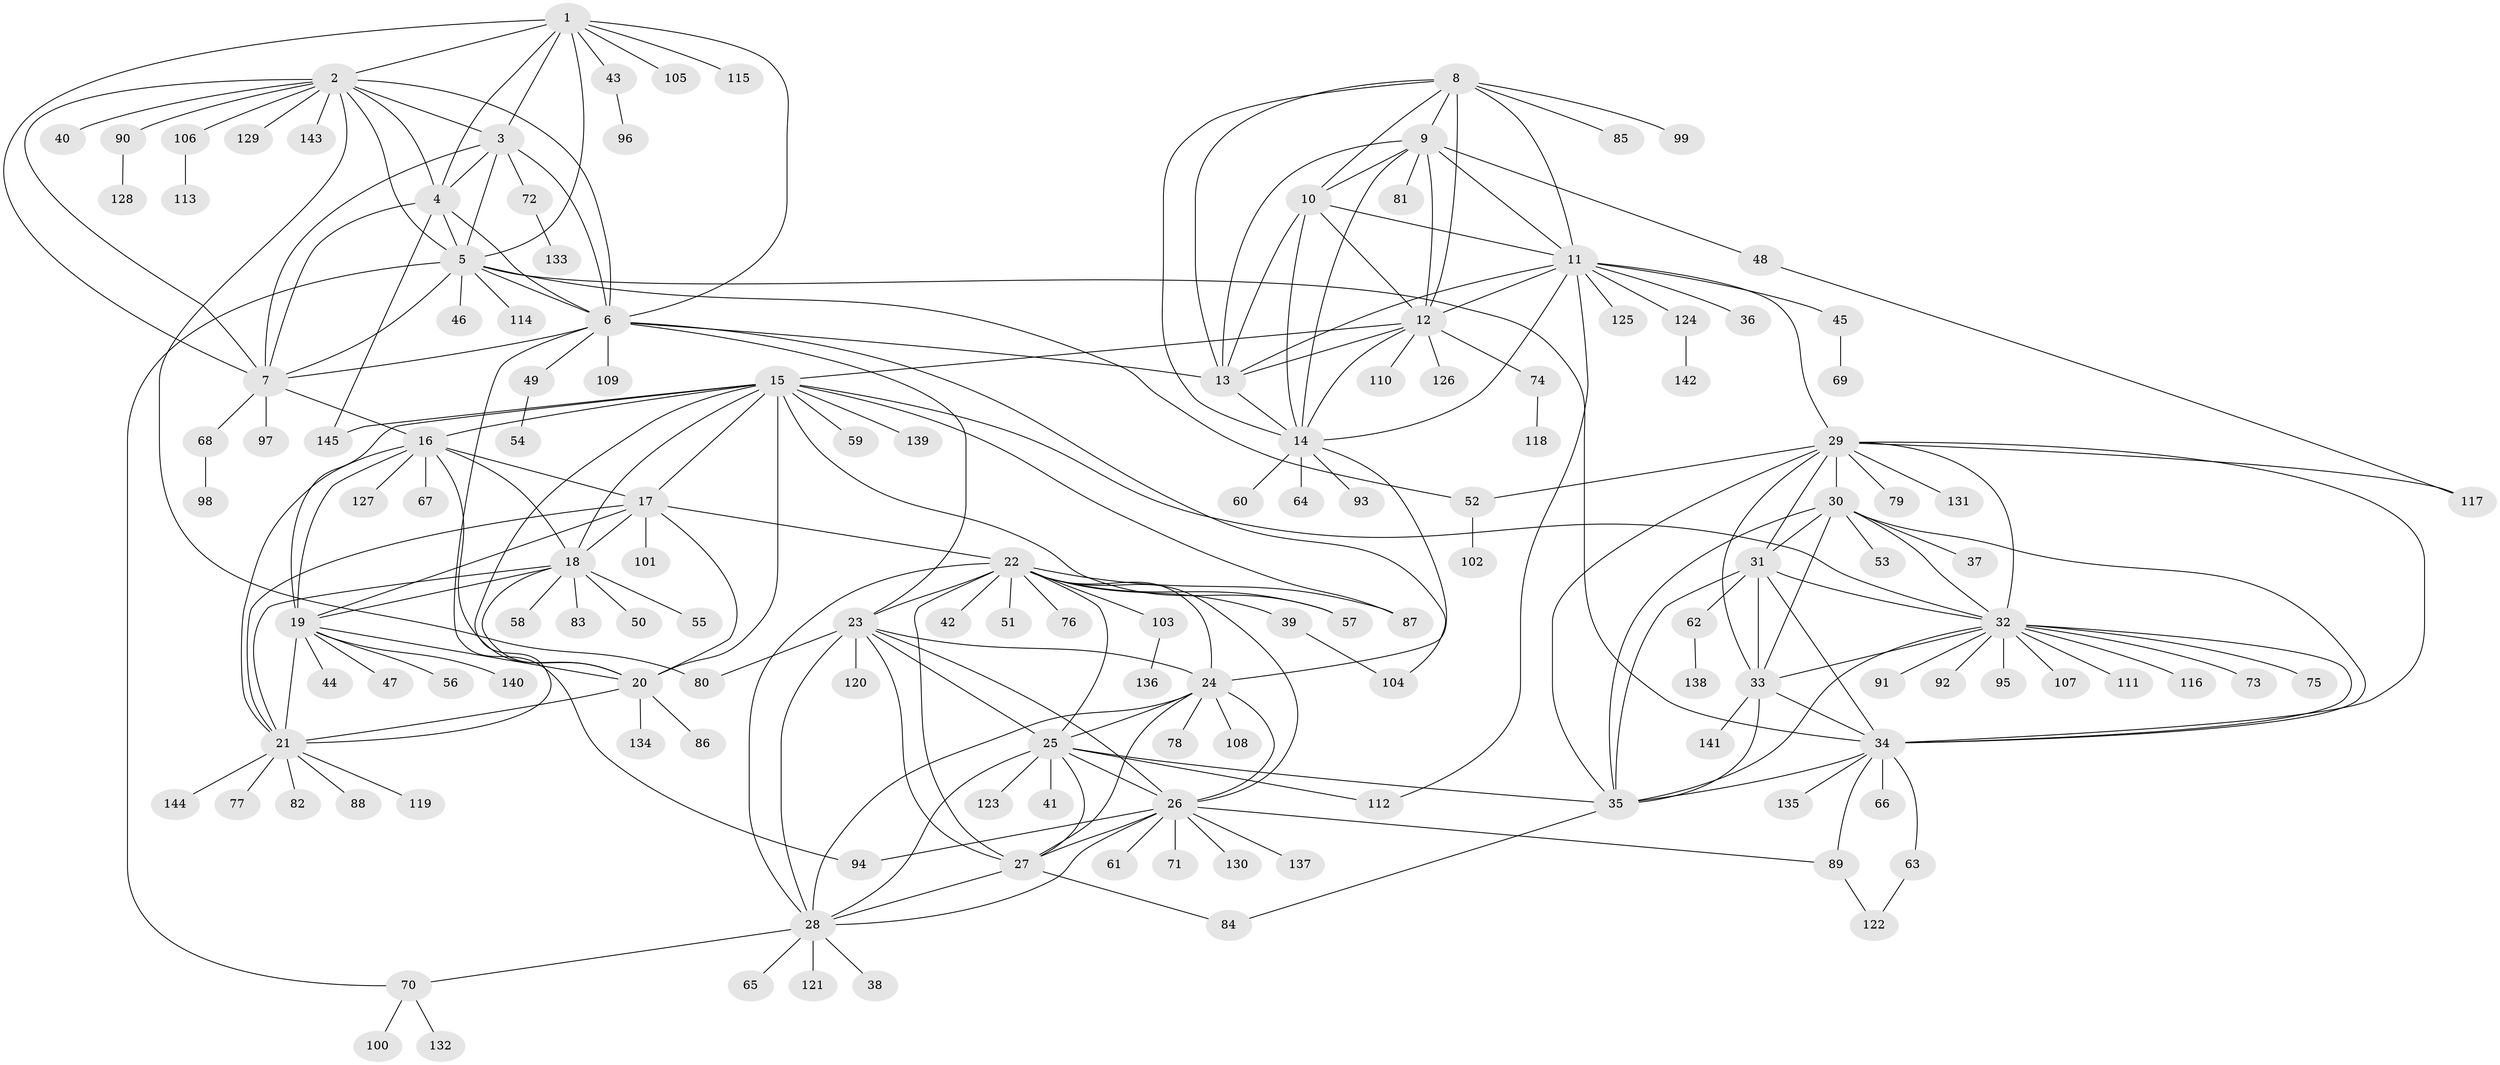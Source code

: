 // Generated by graph-tools (version 1.1) at 2025/54/03/09/25 04:54:29]
// undirected, 145 vertices, 238 edges
graph export_dot {
graph [start="1"]
  node [color=gray90,style=filled];
  1;
  2;
  3;
  4;
  5;
  6;
  7;
  8;
  9;
  10;
  11;
  12;
  13;
  14;
  15;
  16;
  17;
  18;
  19;
  20;
  21;
  22;
  23;
  24;
  25;
  26;
  27;
  28;
  29;
  30;
  31;
  32;
  33;
  34;
  35;
  36;
  37;
  38;
  39;
  40;
  41;
  42;
  43;
  44;
  45;
  46;
  47;
  48;
  49;
  50;
  51;
  52;
  53;
  54;
  55;
  56;
  57;
  58;
  59;
  60;
  61;
  62;
  63;
  64;
  65;
  66;
  67;
  68;
  69;
  70;
  71;
  72;
  73;
  74;
  75;
  76;
  77;
  78;
  79;
  80;
  81;
  82;
  83;
  84;
  85;
  86;
  87;
  88;
  89;
  90;
  91;
  92;
  93;
  94;
  95;
  96;
  97;
  98;
  99;
  100;
  101;
  102;
  103;
  104;
  105;
  106;
  107;
  108;
  109;
  110;
  111;
  112;
  113;
  114;
  115;
  116;
  117;
  118;
  119;
  120;
  121;
  122;
  123;
  124;
  125;
  126;
  127;
  128;
  129;
  130;
  131;
  132;
  133;
  134;
  135;
  136;
  137;
  138;
  139;
  140;
  141;
  142;
  143;
  144;
  145;
  1 -- 2;
  1 -- 3;
  1 -- 4;
  1 -- 5;
  1 -- 6;
  1 -- 7;
  1 -- 43;
  1 -- 105;
  1 -- 115;
  2 -- 3;
  2 -- 4;
  2 -- 5;
  2 -- 6;
  2 -- 7;
  2 -- 40;
  2 -- 80;
  2 -- 90;
  2 -- 106;
  2 -- 129;
  2 -- 143;
  3 -- 4;
  3 -- 5;
  3 -- 6;
  3 -- 7;
  3 -- 72;
  4 -- 5;
  4 -- 6;
  4 -- 7;
  4 -- 145;
  5 -- 6;
  5 -- 7;
  5 -- 34;
  5 -- 46;
  5 -- 52;
  5 -- 70;
  5 -- 114;
  6 -- 7;
  6 -- 13;
  6 -- 23;
  6 -- 49;
  6 -- 94;
  6 -- 104;
  6 -- 109;
  7 -- 16;
  7 -- 68;
  7 -- 97;
  8 -- 9;
  8 -- 10;
  8 -- 11;
  8 -- 12;
  8 -- 13;
  8 -- 14;
  8 -- 85;
  8 -- 99;
  9 -- 10;
  9 -- 11;
  9 -- 12;
  9 -- 13;
  9 -- 14;
  9 -- 48;
  9 -- 81;
  10 -- 11;
  10 -- 12;
  10 -- 13;
  10 -- 14;
  11 -- 12;
  11 -- 13;
  11 -- 14;
  11 -- 29;
  11 -- 36;
  11 -- 45;
  11 -- 112;
  11 -- 124;
  11 -- 125;
  12 -- 13;
  12 -- 14;
  12 -- 15;
  12 -- 74;
  12 -- 110;
  12 -- 126;
  13 -- 14;
  14 -- 24;
  14 -- 60;
  14 -- 64;
  14 -- 93;
  15 -- 16;
  15 -- 17;
  15 -- 18;
  15 -- 19;
  15 -- 20;
  15 -- 21;
  15 -- 32;
  15 -- 57;
  15 -- 59;
  15 -- 87;
  15 -- 139;
  15 -- 145;
  16 -- 17;
  16 -- 18;
  16 -- 19;
  16 -- 20;
  16 -- 21;
  16 -- 67;
  16 -- 127;
  17 -- 18;
  17 -- 19;
  17 -- 20;
  17 -- 21;
  17 -- 22;
  17 -- 101;
  18 -- 19;
  18 -- 20;
  18 -- 21;
  18 -- 50;
  18 -- 55;
  18 -- 58;
  18 -- 83;
  19 -- 20;
  19 -- 21;
  19 -- 44;
  19 -- 47;
  19 -- 56;
  19 -- 140;
  20 -- 21;
  20 -- 86;
  20 -- 134;
  21 -- 77;
  21 -- 82;
  21 -- 88;
  21 -- 119;
  21 -- 144;
  22 -- 23;
  22 -- 24;
  22 -- 25;
  22 -- 26;
  22 -- 27;
  22 -- 28;
  22 -- 39;
  22 -- 42;
  22 -- 51;
  22 -- 57;
  22 -- 76;
  22 -- 87;
  22 -- 103;
  23 -- 24;
  23 -- 25;
  23 -- 26;
  23 -- 27;
  23 -- 28;
  23 -- 80;
  23 -- 120;
  24 -- 25;
  24 -- 26;
  24 -- 27;
  24 -- 28;
  24 -- 78;
  24 -- 108;
  25 -- 26;
  25 -- 27;
  25 -- 28;
  25 -- 35;
  25 -- 41;
  25 -- 112;
  25 -- 123;
  26 -- 27;
  26 -- 28;
  26 -- 61;
  26 -- 71;
  26 -- 89;
  26 -- 94;
  26 -- 130;
  26 -- 137;
  27 -- 28;
  27 -- 84;
  28 -- 38;
  28 -- 65;
  28 -- 70;
  28 -- 121;
  29 -- 30;
  29 -- 31;
  29 -- 32;
  29 -- 33;
  29 -- 34;
  29 -- 35;
  29 -- 52;
  29 -- 79;
  29 -- 117;
  29 -- 131;
  30 -- 31;
  30 -- 32;
  30 -- 33;
  30 -- 34;
  30 -- 35;
  30 -- 37;
  30 -- 53;
  31 -- 32;
  31 -- 33;
  31 -- 34;
  31 -- 35;
  31 -- 62;
  32 -- 33;
  32 -- 34;
  32 -- 35;
  32 -- 73;
  32 -- 75;
  32 -- 91;
  32 -- 92;
  32 -- 95;
  32 -- 107;
  32 -- 111;
  32 -- 116;
  33 -- 34;
  33 -- 35;
  33 -- 141;
  34 -- 35;
  34 -- 63;
  34 -- 66;
  34 -- 89;
  34 -- 135;
  35 -- 84;
  39 -- 104;
  43 -- 96;
  45 -- 69;
  48 -- 117;
  49 -- 54;
  52 -- 102;
  62 -- 138;
  63 -- 122;
  68 -- 98;
  70 -- 100;
  70 -- 132;
  72 -- 133;
  74 -- 118;
  89 -- 122;
  90 -- 128;
  103 -- 136;
  106 -- 113;
  124 -- 142;
}

